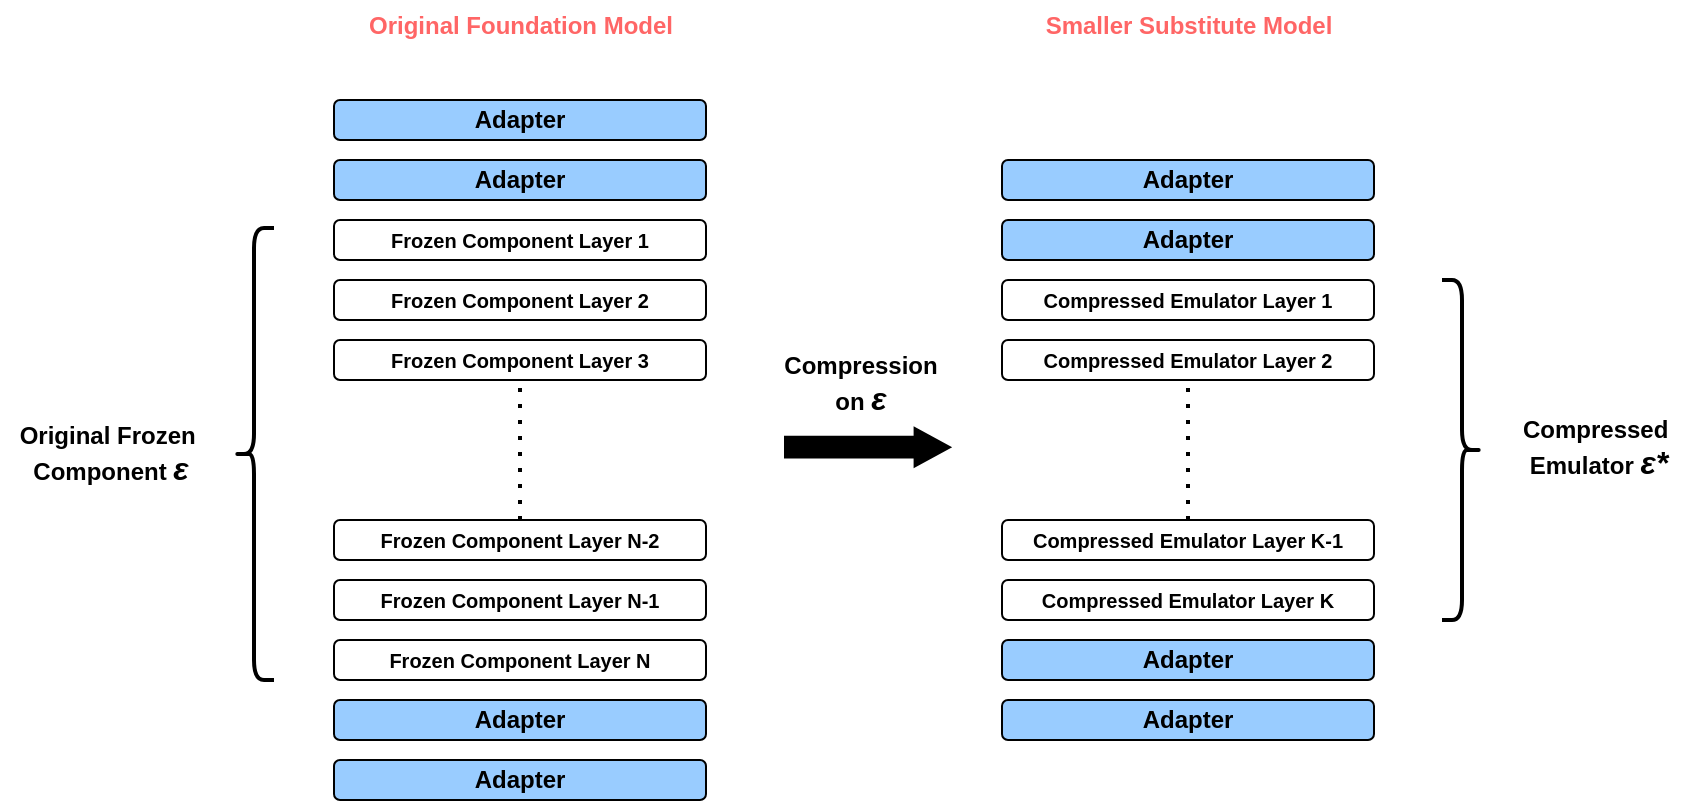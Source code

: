 <mxfile version="24.0.8" type="github" pages="3">
  <diagram name="Components of Offsite Tuning" id="aEdvCWHl5ve0eAZ5gzQz">
    <mxGraphModel dx="1766" dy="686" grid="0" gridSize="10" guides="1" tooltips="1" connect="1" arrows="1" fold="1" page="0" pageScale="1" pageWidth="827" pageHeight="1169" math="0" shadow="0">
      <root>
        <mxCell id="0" />
        <mxCell id="1" parent="0" />
        <mxCell id="g87Sq08Z5pFR0paeDaG6-1" value="&lt;b&gt;Adapter&lt;/b&gt;" style="rounded=1;whiteSpace=wrap;html=1;fillColor=#99CCFF;" vertex="1" parent="1">
          <mxGeometry x="90" y="158" width="186" height="20" as="geometry" />
        </mxCell>
        <mxCell id="g87Sq08Z5pFR0paeDaG6-9" value="&lt;b style=&quot;font-size: 10px;&quot;&gt;Frozen Component Layer 3&lt;/b&gt;" style="rounded=1;whiteSpace=wrap;html=1;" vertex="1" parent="1">
          <mxGeometry x="90" y="278" width="186" height="20" as="geometry" />
        </mxCell>
        <mxCell id="g87Sq08Z5pFR0paeDaG6-12" value="&lt;b&gt;&lt;font style=&quot;font-size: 10px;&quot;&gt;Compressed Emulator Layer K-1&lt;/font&gt;&lt;/b&gt;" style="rounded=1;whiteSpace=wrap;html=1;" vertex="1" parent="1">
          <mxGeometry x="424" y="368" width="186" height="20" as="geometry" />
        </mxCell>
        <mxCell id="g87Sq08Z5pFR0paeDaG6-13" value="&lt;b&gt;&lt;font style=&quot;font-size: 10px;&quot;&gt;Compressed Emulator Layer K&lt;/font&gt;&lt;/b&gt;" style="rounded=1;whiteSpace=wrap;html=1;" vertex="1" parent="1">
          <mxGeometry x="424" y="398" width="186" height="20" as="geometry" />
        </mxCell>
        <mxCell id="g87Sq08Z5pFR0paeDaG6-14" value="&lt;b&gt;Adapter&lt;/b&gt;" style="rounded=1;whiteSpace=wrap;html=1;fillColor=#99CCFF;" vertex="1" parent="1">
          <mxGeometry x="90" y="188" width="186" height="20" as="geometry" />
        </mxCell>
        <mxCell id="g87Sq08Z5pFR0paeDaG6-15" value="&lt;b&gt;Adapter&lt;/b&gt;" style="rounded=1;whiteSpace=wrap;html=1;fillColor=#99CCFF;" vertex="1" parent="1">
          <mxGeometry x="90" y="458" width="186" height="20" as="geometry" />
        </mxCell>
        <mxCell id="g87Sq08Z5pFR0paeDaG6-16" value="&lt;b&gt;Adapter&lt;/b&gt;" style="rounded=1;whiteSpace=wrap;html=1;fillColor=#99CCFF;" vertex="1" parent="1">
          <mxGeometry x="90" y="488" width="186" height="20" as="geometry" />
        </mxCell>
        <mxCell id="g87Sq08Z5pFR0paeDaG6-17" value="" style="endArrow=none;dashed=1;html=1;dashPattern=1 3;strokeWidth=2;rounded=0;exitX=0.5;exitY=0;exitDx=0;exitDy=0;entryX=0.5;entryY=1;entryDx=0;entryDy=0;" edge="1" parent="1" source="g87Sq08Z5pFR0paeDaG6-31" target="g87Sq08Z5pFR0paeDaG6-9">
          <mxGeometry width="50" height="50" relative="1" as="geometry">
            <mxPoint x="159" y="368" as="sourcePoint" />
            <mxPoint x="179" y="308" as="targetPoint" />
          </mxGeometry>
        </mxCell>
        <mxCell id="g87Sq08Z5pFR0paeDaG6-22" value="" style="shape=curlyBracket;whiteSpace=wrap;html=1;rounded=1;labelPosition=left;verticalLabelPosition=middle;align=right;verticalAlign=middle;strokeWidth=2;" vertex="1" parent="1">
          <mxGeometry x="40" y="222" width="20" height="226" as="geometry" />
        </mxCell>
        <mxCell id="g87Sq08Z5pFR0paeDaG6-23" value="&lt;b&gt;Original Frozen&amp;nbsp;&lt;/b&gt;&lt;div&gt;&lt;b&gt;Component&amp;nbsp;&lt;/b&gt;&lt;b style=&quot;font-size: medium; text-align: start; text-wrap: wrap;&quot;&gt;&lt;i&gt;&lt;span style=&quot;font-size: 12pt; font-family: Arial, sans-serif;&quot; lang=&quot;EN-US&quot;&gt;ε&lt;/span&gt;&lt;/i&gt;&lt;/b&gt;&lt;span style=&quot;font-size: medium; text-align: start; text-wrap: wrap;&quot;&gt;&lt;/span&gt;&lt;/div&gt;" style="text;html=1;align=center;verticalAlign=middle;resizable=0;points=[];autosize=1;strokeColor=none;fillColor=none;" vertex="1" parent="1">
          <mxGeometry x="-77" y="311.5" width="109" height="47" as="geometry" />
        </mxCell>
        <mxCell id="g87Sq08Z5pFR0paeDaG6-29" value="" style="shape=singleArrow;whiteSpace=wrap;html=1;strokeWidth=2;arrowWidth=0.527;arrowSize=0.2;fillColor=#000000;" vertex="1" parent="1">
          <mxGeometry x="316" y="322.75" width="81" height="17.63" as="geometry" />
        </mxCell>
        <mxCell id="g87Sq08Z5pFR0paeDaG6-30" value="&lt;b&gt;Compression&lt;/b&gt;&lt;div&gt;&lt;b&gt;on&amp;nbsp;&lt;/b&gt;&lt;b style=&quot;text-wrap: wrap; font-size: medium; text-align: start;&quot;&gt;&lt;i&gt;&lt;span style=&quot;font-size: 12pt; font-family: Arial, sans-serif;&quot; lang=&quot;EN-US&quot;&gt;ε&lt;/span&gt;&lt;/i&gt;&lt;/b&gt;&lt;/div&gt;" style="text;html=1;align=center;verticalAlign=middle;resizable=0;points=[];autosize=1;strokeColor=none;fillColor=none;" vertex="1" parent="1">
          <mxGeometry x="305" y="276.75" width="95" height="46" as="geometry" />
        </mxCell>
        <mxCell id="g87Sq08Z5pFR0paeDaG6-31" value="&lt;b style=&quot;font-size: 10px;&quot;&gt;Frozen Component Layer N-2&lt;/b&gt;" style="rounded=1;whiteSpace=wrap;html=1;" vertex="1" parent="1">
          <mxGeometry x="90" y="368" width="186" height="20" as="geometry" />
        </mxCell>
        <mxCell id="g87Sq08Z5pFR0paeDaG6-32" value="&lt;b style=&quot;font-size: 10px;&quot;&gt;Frozen Component Layer N-1&lt;/b&gt;" style="rounded=1;whiteSpace=wrap;html=1;" vertex="1" parent="1">
          <mxGeometry x="90" y="398" width="186" height="20" as="geometry" />
        </mxCell>
        <mxCell id="g87Sq08Z5pFR0paeDaG6-33" value="&lt;b&gt;&lt;font style=&quot;font-size: 10px;&quot;&gt;Compressed Emulator Layer 1&lt;/font&gt;&lt;/b&gt;" style="rounded=1;whiteSpace=wrap;html=1;" vertex="1" parent="1">
          <mxGeometry x="424" y="248" width="186" height="20" as="geometry" />
        </mxCell>
        <mxCell id="g87Sq08Z5pFR0paeDaG6-34" value="&lt;b&gt;&lt;font style=&quot;font-size: 10px;&quot;&gt;Compressed Emulator Layer 2&lt;/font&gt;&lt;/b&gt;" style="rounded=1;whiteSpace=wrap;html=1;" vertex="1" parent="1">
          <mxGeometry x="424" y="278" width="186" height="20" as="geometry" />
        </mxCell>
        <mxCell id="g87Sq08Z5pFR0paeDaG6-36" value="&lt;b&gt;Adapter&lt;/b&gt;" style="rounded=1;whiteSpace=wrap;html=1;fillColor=#99CCFF;" vertex="1" parent="1">
          <mxGeometry x="424" y="188" width="186" height="20" as="geometry" />
        </mxCell>
        <mxCell id="g87Sq08Z5pFR0paeDaG6-37" value="&lt;b&gt;Adapter&lt;/b&gt;" style="rounded=1;whiteSpace=wrap;html=1;fillColor=#99CCFF;" vertex="1" parent="1">
          <mxGeometry x="424" y="218" width="186" height="20" as="geometry" />
        </mxCell>
        <mxCell id="g87Sq08Z5pFR0paeDaG6-38" value="&lt;b&gt;Adapter&lt;/b&gt;" style="rounded=1;whiteSpace=wrap;html=1;fillColor=#99CCFF;" vertex="1" parent="1">
          <mxGeometry x="424" y="428" width="186" height="20" as="geometry" />
        </mxCell>
        <mxCell id="g87Sq08Z5pFR0paeDaG6-39" value="&lt;b&gt;Adapter&lt;/b&gt;" style="rounded=1;whiteSpace=wrap;html=1;fillColor=#99CCFF;" vertex="1" parent="1">
          <mxGeometry x="424" y="458" width="186" height="20" as="geometry" />
        </mxCell>
        <mxCell id="g87Sq08Z5pFR0paeDaG6-40" value="&lt;b style=&quot;font-size: 10px;&quot;&gt;Frozen Component Layer 1&lt;/b&gt;" style="rounded=1;whiteSpace=wrap;html=1;" vertex="1" parent="1">
          <mxGeometry x="90" y="218" width="186" height="20" as="geometry" />
        </mxCell>
        <mxCell id="g87Sq08Z5pFR0paeDaG6-41" value="&lt;b style=&quot;font-size: 10px;&quot;&gt;Frozen Component Layer 2&lt;/b&gt;" style="rounded=1;whiteSpace=wrap;html=1;" vertex="1" parent="1">
          <mxGeometry x="90" y="248" width="186" height="20" as="geometry" />
        </mxCell>
        <mxCell id="g87Sq08Z5pFR0paeDaG6-43" value="&lt;b style=&quot;font-size: 10px;&quot;&gt;Frozen Component Layer N&lt;/b&gt;" style="rounded=1;whiteSpace=wrap;html=1;" vertex="1" parent="1">
          <mxGeometry x="90" y="428" width="186" height="20" as="geometry" />
        </mxCell>
        <mxCell id="g87Sq08Z5pFR0paeDaG6-44" value="" style="endArrow=none;dashed=1;html=1;dashPattern=1 3;strokeWidth=2;rounded=0;exitX=0.5;exitY=0;exitDx=0;exitDy=0;entryX=0.5;entryY=1;entryDx=0;entryDy=0;" edge="1" parent="1" source="g87Sq08Z5pFR0paeDaG6-12" target="g87Sq08Z5pFR0paeDaG6-34">
          <mxGeometry width="50" height="50" relative="1" as="geometry">
            <mxPoint x="524" y="368" as="sourcePoint" />
            <mxPoint x="524" y="298" as="targetPoint" />
          </mxGeometry>
        </mxCell>
        <mxCell id="g87Sq08Z5pFR0paeDaG6-46" value="" style="shape=curlyBracket;whiteSpace=wrap;html=1;rounded=1;flipH=1;labelPosition=right;verticalLabelPosition=middle;align=left;verticalAlign=middle;strokeWidth=2;" vertex="1" parent="1">
          <mxGeometry x="644" y="248" width="20" height="170" as="geometry" />
        </mxCell>
        <mxCell id="g87Sq08Z5pFR0paeDaG6-47" value="&lt;b&gt;Compressed&amp;nbsp;&lt;/b&gt;&lt;div&gt;&lt;b&gt;Emulator&amp;nbsp;&lt;/b&gt;&lt;b style=&quot;text-wrap: wrap; font-size: medium; text-align: start;&quot;&gt;&lt;i&gt;&lt;span style=&quot;font-size: 12pt; font-family: Arial, sans-serif;&quot; lang=&quot;EN-US&quot;&gt;ε*&lt;/span&gt;&lt;/i&gt;&lt;/b&gt;&lt;/div&gt;" style="text;html=1;align=center;verticalAlign=middle;resizable=0;points=[];autosize=1;strokeColor=none;fillColor=none;" vertex="1" parent="1">
          <mxGeometry x="675" y="308.07" width="94" height="47" as="geometry" />
        </mxCell>
        <mxCell id="g87Sq08Z5pFR0paeDaG6-48" value="&lt;b&gt;Original Foundation Model&lt;/b&gt;" style="text;html=1;align=center;verticalAlign=middle;resizable=0;points=[];autosize=1;fontColor=#FF6666;strokeColor=none;" vertex="1" parent="1">
          <mxGeometry x="98" y="108" width="170" height="26" as="geometry" />
        </mxCell>
        <mxCell id="g87Sq08Z5pFR0paeDaG6-49" value="&lt;b&gt;Smaller Substitute Model&lt;/b&gt;" style="text;html=1;align=center;verticalAlign=middle;resizable=0;points=[];autosize=1;labelBackgroundColor=none;fontColor=#FF6666;" vertex="1" parent="1">
          <mxGeometry x="436.5" y="108" width="161" height="26" as="geometry" />
        </mxCell>
      </root>
    </mxGraphModel>
  </diagram>
  <diagram id="hB2LunCypsGWomXt-wyE" name="Methodology for Experiment 1">
    <mxGraphModel dx="2234" dy="320" grid="0" gridSize="10" guides="1" tooltips="1" connect="1" arrows="1" fold="1" page="0" pageScale="1" pageWidth="827" pageHeight="1169" math="0" shadow="0">
      <root>
        <mxCell id="0" />
        <mxCell id="1" parent="0" />
        <mxCell id="aOosx10H6OlpPJV3kiYZ-1" value="" style="group" vertex="1" connectable="0" parent="1">
          <mxGeometry x="93" y="628" width="166" height="366" as="geometry" />
        </mxCell>
        <mxCell id="aOosx10H6OlpPJV3kiYZ-2" value="&lt;b&gt;Middle-Layer Dropping&lt;/b&gt;" style="text;html=1;align=center;verticalAlign=middle;resizable=0;points=[];autosize=1;fontColor=#FF6666;strokeColor=none;container=0;" vertex="1" parent="aOosx10H6OlpPJV3kiYZ-1">
          <mxGeometry x="8.005" width="150" height="30" as="geometry" />
        </mxCell>
        <mxCell id="aOosx10H6OlpPJV3kiYZ-3" value="&lt;b style=&quot;font-size: 10px;&quot;&gt;Adapter Layer&amp;nbsp;&lt;i&gt;A&lt;/i&gt;&lt;/b&gt;" style="rounded=1;whiteSpace=wrap;html=1;fillColor=#99CCFF;flipV=1;flipH=1;" vertex="1" parent="aOosx10H6OlpPJV3kiYZ-1">
          <mxGeometry y="40" width="166" height="20" as="geometry" />
        </mxCell>
        <mxCell id="aOosx10H6OlpPJV3kiYZ-4" value="&lt;b style=&quot;font-size: 10px;&quot;&gt;Frozen Component&amp;nbsp;&lt;/b&gt;&lt;b style=&quot;text-align: start;&quot;&gt;&lt;i&gt;&lt;span style=&quot;font-family: Arial, sans-serif;&quot; lang=&quot;EN-US&quot;&gt;&lt;font style=&quot;font-size: 14px;&quot;&gt;ε&lt;/font&gt;&lt;/span&gt;&lt;/i&gt;&lt;/b&gt;&lt;b style=&quot;font-size: 10px;&quot;&gt;&amp;nbsp;Layer&lt;/b&gt;" style="rounded=1;whiteSpace=wrap;html=1;flipV=1;flipH=1;textOpacity=30;opacity=30;" vertex="1" parent="aOosx10H6OlpPJV3kiYZ-1">
          <mxGeometry y="220" width="166" height="20" as="geometry" />
        </mxCell>
        <mxCell id="aOosx10H6OlpPJV3kiYZ-5" value="&lt;b style=&quot;font-size: 10px;&quot;&gt;Adapter Layer&amp;nbsp;&lt;i&gt;A&lt;/i&gt;&lt;/b&gt;" style="rounded=1;whiteSpace=wrap;html=1;fillColor=#99CCFF;flipV=1;flipH=1;" vertex="1" parent="aOosx10H6OlpPJV3kiYZ-1">
          <mxGeometry y="70" width="166" height="20" as="geometry" />
        </mxCell>
        <mxCell id="aOosx10H6OlpPJV3kiYZ-6" value="&lt;b style=&quot;font-size: 10px;&quot;&gt;Adapter Layer&amp;nbsp;&lt;i&gt;A&lt;/i&gt;&lt;/b&gt;" style="rounded=1;whiteSpace=wrap;html=1;fillColor=#99CCFF;flipV=1;flipH=1;" vertex="1" parent="aOosx10H6OlpPJV3kiYZ-1">
          <mxGeometry y="313" width="166" height="20" as="geometry" />
        </mxCell>
        <mxCell id="aOosx10H6OlpPJV3kiYZ-7" value="&lt;b style=&quot;font-size: 10px;&quot;&gt;Adapter Layer&amp;nbsp;&lt;i&gt;A&lt;/i&gt;&lt;/b&gt;" style="rounded=1;whiteSpace=wrap;html=1;fillColor=#99CCFF;flipV=1;flipH=1;" vertex="1" parent="aOosx10H6OlpPJV3kiYZ-1">
          <mxGeometry y="346" width="166" height="20" as="geometry" />
        </mxCell>
        <mxCell id="aOosx10H6OlpPJV3kiYZ-8" value="&lt;b style=&quot;font-size: 10px;&quot;&gt;Compressed Emulator&amp;nbsp;&lt;/b&gt;&lt;b style=&quot;text-align: start;&quot;&gt;&lt;i&gt;&lt;span style=&quot;font-family: Arial, sans-serif;&quot; lang=&quot;EN-US&quot;&gt;&lt;font style=&quot;font-size: 14px;&quot;&gt;ε*&amp;nbsp;&lt;/font&gt;&lt;/span&gt;&lt;/i&gt;&lt;/b&gt;&lt;b style=&quot;font-size: 10px;&quot;&gt;Layer&lt;/b&gt;" style="rounded=1;whiteSpace=wrap;html=1;flipV=1;flipH=1;" vertex="1" parent="aOosx10H6OlpPJV3kiYZ-1">
          <mxGeometry y="130" width="166" height="20" as="geometry" />
        </mxCell>
        <mxCell id="aOosx10H6OlpPJV3kiYZ-9" value="&lt;b&gt;Compressed Emulator&amp;nbsp;&lt;/b&gt;&lt;b style=&quot;font-size: 12px; text-align: start;&quot;&gt;&lt;i&gt;&lt;span style=&quot;font-family: Arial, sans-serif;&quot; lang=&quot;EN-US&quot;&gt;&lt;font style=&quot;font-size: 14px;&quot;&gt;ε*&amp;nbsp;&lt;/font&gt;&lt;/span&gt;&lt;/i&gt;&lt;/b&gt;&lt;b&gt;Layer&lt;/b&gt;" style="rounded=1;whiteSpace=wrap;html=1;fontSize=10;flipV=1;flipH=1;" vertex="1" parent="aOosx10H6OlpPJV3kiYZ-1">
          <mxGeometry y="252" width="166" height="20" as="geometry" />
        </mxCell>
        <mxCell id="aOosx10H6OlpPJV3kiYZ-10" value="&lt;b style=&quot;font-size: 10px;&quot;&gt;Compressed Emulator&amp;nbsp;&lt;/b&gt;&lt;b style=&quot;text-align: start;&quot;&gt;&lt;i&gt;&lt;span style=&quot;font-family: Arial, sans-serif;&quot; lang=&quot;EN-US&quot;&gt;&lt;font style=&quot;font-size: 14px;&quot;&gt;ε*&amp;nbsp;&lt;/font&gt;&lt;/span&gt;&lt;/i&gt;&lt;/b&gt;&lt;b style=&quot;font-size: 10px;&quot;&gt;Layer&lt;/b&gt;" style="rounded=1;whiteSpace=wrap;html=1;strokeColor=default;flipV=1;flipH=1;" vertex="1" parent="aOosx10H6OlpPJV3kiYZ-1">
          <mxGeometry y="100" width="166" height="20" as="geometry" />
        </mxCell>
        <mxCell id="aOosx10H6OlpPJV3kiYZ-11" value="&lt;b style=&quot;font-size: 10px;&quot;&gt;Frozen Component&amp;nbsp;&lt;/b&gt;&lt;b style=&quot;text-align: start;&quot;&gt;&lt;i&gt;&lt;span style=&quot;font-family: Arial, sans-serif;&quot; lang=&quot;EN-US&quot;&gt;&lt;font style=&quot;font-size: 14px;&quot;&gt;ε&lt;/font&gt;&lt;/span&gt;&lt;/i&gt;&lt;/b&gt;&lt;b style=&quot;font-size: 10px;&quot;&gt;&amp;nbsp;Layer&lt;/b&gt;" style="rounded=1;whiteSpace=wrap;html=1;flipV=1;flipH=1;opacity=30;textOpacity=30;" vertex="1" parent="aOosx10H6OlpPJV3kiYZ-1">
          <mxGeometry y="190" width="166" height="20" as="geometry" />
        </mxCell>
        <mxCell id="aOosx10H6OlpPJV3kiYZ-12" value="&lt;b style=&quot;font-size: 10px;&quot;&gt;Frozen Component&amp;nbsp;&lt;/b&gt;&lt;b style=&quot;text-align: start;&quot;&gt;&lt;i&gt;&lt;span style=&quot;font-family: Arial, sans-serif;&quot; lang=&quot;EN-US&quot;&gt;&lt;font style=&quot;font-size: 14px;&quot;&gt;ε&lt;/font&gt;&lt;/span&gt;&lt;/i&gt;&lt;/b&gt;&lt;b style=&quot;font-size: 10px;&quot;&gt;&amp;nbsp;Layer&lt;/b&gt;" style="rounded=1;whiteSpace=wrap;html=1;textOpacity=30;opacity=30;flipV=1;flipH=1;" vertex="1" parent="aOosx10H6OlpPJV3kiYZ-1">
          <mxGeometry y="160" width="166" height="20" as="geometry" />
        </mxCell>
        <mxCell id="aOosx10H6OlpPJV3kiYZ-13" value="&lt;b style=&quot;font-size: 10px;&quot;&gt;Compressed Emulator&amp;nbsp;&lt;/b&gt;&lt;b style=&quot;text-align: start;&quot;&gt;&lt;i&gt;&lt;span style=&quot;font-family: Arial, sans-serif;&quot; lang=&quot;EN-US&quot;&gt;&lt;font style=&quot;font-size: 14px;&quot;&gt;ε*&amp;nbsp;&lt;/font&gt;&lt;/span&gt;&lt;/i&gt;&lt;/b&gt;&lt;b style=&quot;font-size: 10px;&quot;&gt;Layer&lt;/b&gt;" style="rounded=1;whiteSpace=wrap;html=1;flipV=1;" vertex="1" parent="aOosx10H6OlpPJV3kiYZ-1">
          <mxGeometry y="283" width="166" height="20" as="geometry" />
        </mxCell>
        <mxCell id="aOosx10H6OlpPJV3kiYZ-14" value="" style="group" vertex="1" connectable="0" parent="1">
          <mxGeometry x="-106" y="627" width="166" height="366" as="geometry" />
        </mxCell>
        <mxCell id="aOosx10H6OlpPJV3kiYZ-15" value="&lt;b&gt;Top Layer Dropping&lt;/b&gt;" style="text;html=1;align=center;verticalAlign=middle;resizable=0;points=[];autosize=1;fontColor=#FF6666;strokeColor=none;" vertex="1" parent="aOosx10H6OlpPJV3kiYZ-14">
          <mxGeometry x="12.997" width="140" height="30" as="geometry" />
        </mxCell>
        <mxCell id="aOosx10H6OlpPJV3kiYZ-16" value="&lt;b style=&quot;font-size: 10px;&quot;&gt;Adapter Layer&amp;nbsp;&lt;i&gt;A&lt;/i&gt;&lt;/b&gt;" style="rounded=1;whiteSpace=wrap;html=1;fillColor=#99CCFF;flipV=1;flipH=1;" vertex="1" parent="aOosx10H6OlpPJV3kiYZ-14">
          <mxGeometry y="40" width="166" height="20" as="geometry" />
        </mxCell>
        <mxCell id="aOosx10H6OlpPJV3kiYZ-17" value="&lt;b style=&quot;font-size: 10px;&quot;&gt;Compressed Emulator&amp;nbsp;&lt;/b&gt;&lt;b style=&quot;text-align: start;&quot;&gt;&lt;i&gt;&lt;span style=&quot;font-family: Arial, sans-serif;&quot; lang=&quot;EN-US&quot;&gt;&lt;font style=&quot;font-size: 14px;&quot;&gt;ε*&amp;nbsp;&lt;/font&gt;&lt;/span&gt;&lt;/i&gt;&lt;/b&gt;&lt;b style=&quot;font-size: 10px;&quot;&gt;Layer&lt;/b&gt;" style="rounded=1;whiteSpace=wrap;html=1;flipV=1;flipH=1;" vertex="1" parent="aOosx10H6OlpPJV3kiYZ-14">
          <mxGeometry y="220" width="166" height="20" as="geometry" />
        </mxCell>
        <mxCell id="aOosx10H6OlpPJV3kiYZ-18" value="&lt;b style=&quot;font-size: 10px;&quot;&gt;Adapter Layer&amp;nbsp;&lt;i&gt;A&lt;/i&gt;&lt;/b&gt;" style="rounded=1;whiteSpace=wrap;html=1;fillColor=#99CCFF;flipV=1;flipH=1;" vertex="1" parent="aOosx10H6OlpPJV3kiYZ-14">
          <mxGeometry y="70" width="166" height="20" as="geometry" />
        </mxCell>
        <mxCell id="aOosx10H6OlpPJV3kiYZ-19" value="&lt;b style=&quot;font-size: 10px;&quot;&gt;Adapter Layer&amp;nbsp;&lt;i&gt;A&lt;/i&gt;&lt;/b&gt;" style="rounded=1;whiteSpace=wrap;html=1;fillColor=#99CCFF;flipV=1;flipH=1;" vertex="1" parent="aOosx10H6OlpPJV3kiYZ-14">
          <mxGeometry y="313" width="166" height="20" as="geometry" />
        </mxCell>
        <mxCell id="aOosx10H6OlpPJV3kiYZ-20" value="&lt;b style=&quot;font-size: 10px;&quot;&gt;Adapter Layer&amp;nbsp;&lt;i&gt;A&lt;/i&gt;&lt;/b&gt;" style="rounded=1;whiteSpace=wrap;html=1;fillColor=#99CCFF;flipV=1;flipH=1;" vertex="1" parent="aOosx10H6OlpPJV3kiYZ-14">
          <mxGeometry y="346" width="166" height="20" as="geometry" />
        </mxCell>
        <mxCell id="aOosx10H6OlpPJV3kiYZ-21" value="&lt;b style=&quot;font-size: 10px;&quot;&gt;Frozen Component&amp;nbsp;&lt;/b&gt;&lt;b style=&quot;text-align: start;&quot;&gt;&lt;i&gt;&lt;span style=&quot;font-family: Arial, sans-serif;&quot; lang=&quot;EN-US&quot;&gt;&lt;font style=&quot;font-size: 14px;&quot;&gt;ε&lt;/font&gt;&lt;/span&gt;&lt;/i&gt;&lt;/b&gt;&lt;b style=&quot;font-size: 10px;&quot;&gt;&amp;nbsp;Layer&lt;/b&gt;" style="rounded=1;whiteSpace=wrap;html=1;textOpacity=30;opacity=30;flipV=1;flipH=1;" vertex="1" parent="aOosx10H6OlpPJV3kiYZ-14">
          <mxGeometry y="130" width="166" height="20" as="geometry" />
        </mxCell>
        <mxCell id="aOosx10H6OlpPJV3kiYZ-22" value="&lt;b&gt;Compressed Emulator&amp;nbsp;&lt;/b&gt;&lt;b style=&quot;font-size: 12px; text-align: start;&quot;&gt;&lt;i&gt;&lt;span style=&quot;font-family: Arial, sans-serif;&quot; lang=&quot;EN-US&quot;&gt;&lt;font style=&quot;font-size: 14px;&quot;&gt;ε*&amp;nbsp;&lt;/font&gt;&lt;/span&gt;&lt;/i&gt;&lt;/b&gt;&lt;b&gt;Layer&lt;/b&gt;" style="rounded=1;whiteSpace=wrap;html=1;fontSize=10;flipV=1;flipH=1;" vertex="1" parent="aOosx10H6OlpPJV3kiYZ-14">
          <mxGeometry y="252" width="166" height="20" as="geometry" />
        </mxCell>
        <mxCell id="aOosx10H6OlpPJV3kiYZ-23" value="&lt;b style=&quot;font-size: 10px;&quot;&gt;Frozen Component&amp;nbsp;&lt;/b&gt;&lt;b style=&quot;text-align: start;&quot;&gt;&lt;i&gt;&lt;span style=&quot;font-family: Arial, sans-serif;&quot; lang=&quot;EN-US&quot;&gt;&lt;font style=&quot;font-size: 14px;&quot;&gt;ε&lt;/font&gt;&lt;/span&gt;&lt;/i&gt;&lt;/b&gt;&lt;b style=&quot;font-size: 10px;&quot;&gt;&amp;nbsp;Layer&lt;/b&gt;" style="rounded=1;whiteSpace=wrap;html=1;textOpacity=30;strokeColor=default;opacity=30;flipV=1;flipH=1;" vertex="1" parent="aOosx10H6OlpPJV3kiYZ-14">
          <mxGeometry y="100" width="166" height="20" as="geometry" />
        </mxCell>
        <mxCell id="aOosx10H6OlpPJV3kiYZ-24" value="&lt;b style=&quot;font-size: 10px;&quot;&gt;Compressed Emulator&amp;nbsp;&lt;/b&gt;&lt;b style=&quot;text-align: start;&quot;&gt;&lt;i&gt;&lt;span style=&quot;font-family: Arial, sans-serif;&quot; lang=&quot;EN-US&quot;&gt;&lt;font style=&quot;font-size: 14px;&quot;&gt;ε*&amp;nbsp;&lt;/font&gt;&lt;/span&gt;&lt;/i&gt;&lt;/b&gt;&lt;b style=&quot;font-size: 10px;&quot;&gt;Layer&lt;/b&gt;" style="rounded=1;whiteSpace=wrap;html=1;flipV=1;flipH=1;" vertex="1" parent="aOosx10H6OlpPJV3kiYZ-14">
          <mxGeometry y="190" width="166" height="20" as="geometry" />
        </mxCell>
        <mxCell id="aOosx10H6OlpPJV3kiYZ-25" value="&lt;b style=&quot;font-size: 10px;&quot;&gt;Frozen Component&amp;nbsp;&lt;/b&gt;&lt;b style=&quot;text-align: start;&quot;&gt;&lt;i&gt;&lt;span style=&quot;font-family: Arial, sans-serif;&quot; lang=&quot;EN-US&quot;&gt;&lt;font style=&quot;font-size: 14px;&quot;&gt;ε&lt;/font&gt;&lt;/span&gt;&lt;/i&gt;&lt;/b&gt;&lt;b style=&quot;font-size: 10px;&quot;&gt;&amp;nbsp;Layer&lt;/b&gt;" style="rounded=1;whiteSpace=wrap;html=1;textOpacity=30;opacity=30;flipV=1;flipH=1;" vertex="1" parent="aOosx10H6OlpPJV3kiYZ-14">
          <mxGeometry y="160" width="166" height="20" as="geometry" />
        </mxCell>
        <mxCell id="aOosx10H6OlpPJV3kiYZ-26" value="&lt;b style=&quot;font-size: 10px;&quot;&gt;Compressed Emulator&amp;nbsp;&lt;/b&gt;&lt;b style=&quot;text-align: start;&quot;&gt;&lt;i&gt;&lt;span style=&quot;font-family: Arial, sans-serif;&quot; lang=&quot;EN-US&quot;&gt;&lt;font style=&quot;font-size: 14px;&quot;&gt;ε*&amp;nbsp;&lt;/font&gt;&lt;/span&gt;&lt;/i&gt;&lt;/b&gt;&lt;b style=&quot;font-size: 10px;&quot;&gt;Layer&lt;/b&gt;" style="rounded=1;whiteSpace=wrap;html=1;flipV=1;" vertex="1" parent="aOosx10H6OlpPJV3kiYZ-14">
          <mxGeometry y="283" width="166" height="20" as="geometry" />
        </mxCell>
        <mxCell id="aOosx10H6OlpPJV3kiYZ-27" value="" style="group" vertex="1" connectable="0" parent="1">
          <mxGeometry x="-305" y="627" width="166" height="366" as="geometry" />
        </mxCell>
        <mxCell id="aOosx10H6OlpPJV3kiYZ-28" value="&lt;b&gt;Uniform Layer Dropping&lt;/b&gt;&lt;div style=&quot;line-height: 180%;&quot;&gt;&lt;b&gt;(Base Configuration)&lt;/b&gt;&lt;/div&gt;" style="text;html=1;align=center;verticalAlign=middle;resizable=0;points=[];autosize=1;fontColor=#FF6666;strokeColor=none;" vertex="1" parent="aOosx10H6OlpPJV3kiYZ-27">
          <mxGeometry x="3.002" y="-12" width="160" height="50" as="geometry" />
        </mxCell>
        <mxCell id="aOosx10H6OlpPJV3kiYZ-29" value="&lt;b style=&quot;font-size: 10px;&quot;&gt;Adapter Layer&amp;nbsp;&lt;i&gt;A&lt;/i&gt;&lt;/b&gt;" style="rounded=1;whiteSpace=wrap;html=1;fillColor=#99CCFF;flipV=1;" vertex="1" parent="aOosx10H6OlpPJV3kiYZ-27">
          <mxGeometry y="40" width="166" height="20" as="geometry" />
        </mxCell>
        <mxCell id="aOosx10H6OlpPJV3kiYZ-30" value="&lt;b style=&quot;font-size: 10px;&quot;&gt;Compressed Emulator&amp;nbsp;&lt;/b&gt;&lt;b style=&quot;text-align: start;&quot;&gt;&lt;i&gt;&lt;span style=&quot;font-family: Arial, sans-serif;&quot; lang=&quot;EN-US&quot;&gt;&lt;font style=&quot;font-size: 14px;&quot;&gt;ε*&amp;nbsp;&lt;/font&gt;&lt;/span&gt;&lt;/i&gt;&lt;/b&gt;&lt;b style=&quot;font-size: 10px;&quot;&gt;Layer&lt;/b&gt;" style="rounded=1;whiteSpace=wrap;html=1;flipV=1;" vertex="1" parent="aOosx10H6OlpPJV3kiYZ-27">
          <mxGeometry y="160" width="166" height="20" as="geometry" />
        </mxCell>
        <mxCell id="aOosx10H6OlpPJV3kiYZ-31" value="&lt;b style=&quot;font-size: 10px;&quot;&gt;Adapter Layer&amp;nbsp;&lt;i&gt;A&lt;/i&gt;&lt;/b&gt;" style="rounded=1;whiteSpace=wrap;html=1;fillColor=#99CCFF;flipV=1;" vertex="1" parent="aOosx10H6OlpPJV3kiYZ-27">
          <mxGeometry y="70" width="166" height="20" as="geometry" />
        </mxCell>
        <mxCell id="aOosx10H6OlpPJV3kiYZ-32" value="&lt;b style=&quot;font-size: 10px;&quot;&gt;Adapter Layer&amp;nbsp;&lt;i&gt;A&lt;/i&gt;&lt;/b&gt;" style="rounded=1;whiteSpace=wrap;html=1;fillColor=#99CCFF;flipV=1;" vertex="1" parent="aOosx10H6OlpPJV3kiYZ-27">
          <mxGeometry y="313" width="166" height="20" as="geometry" />
        </mxCell>
        <mxCell id="aOosx10H6OlpPJV3kiYZ-33" value="&lt;b style=&quot;font-size: 10px;&quot;&gt;Adapter Layer&amp;nbsp;&lt;i&gt;A&lt;/i&gt;&lt;/b&gt;" style="rounded=1;whiteSpace=wrap;html=1;fillColor=#99CCFF;flipV=1;" vertex="1" parent="aOosx10H6OlpPJV3kiYZ-27">
          <mxGeometry y="346" width="166" height="20" as="geometry" />
        </mxCell>
        <mxCell id="aOosx10H6OlpPJV3kiYZ-34" value="&lt;b style=&quot;font-size: 10px;&quot;&gt;Frozen Component&amp;nbsp;&lt;/b&gt;&lt;b style=&quot;text-align: start;&quot;&gt;&lt;i&gt;&lt;span style=&quot;font-family: Arial, sans-serif;&quot; lang=&quot;EN-US&quot;&gt;&lt;font style=&quot;font-size: 14px;&quot;&gt;ε&lt;/font&gt;&lt;/span&gt;&lt;/i&gt;&lt;/b&gt;&lt;b style=&quot;font-size: 10px;&quot;&gt;&amp;nbsp;Layer&lt;/b&gt;" style="rounded=1;whiteSpace=wrap;html=1;textOpacity=30;opacity=30;flipV=1;" vertex="1" parent="aOosx10H6OlpPJV3kiYZ-27">
          <mxGeometry y="190" width="166" height="20" as="geometry" />
        </mxCell>
        <mxCell id="aOosx10H6OlpPJV3kiYZ-35" value="&lt;b style=&quot;font-size: 10px;&quot;&gt;Compressed Emulator&amp;nbsp;&lt;/b&gt;&lt;b style=&quot;text-align: start;&quot;&gt;&lt;i&gt;&lt;span style=&quot;font-family: Arial, sans-serif;&quot; lang=&quot;EN-US&quot;&gt;&lt;font style=&quot;font-size: 14px;&quot;&gt;ε*&amp;nbsp;&lt;/font&gt;&lt;/span&gt;&lt;/i&gt;&lt;/b&gt;&lt;b style=&quot;font-size: 10px;&quot;&gt;Layer&lt;/b&gt;" style="rounded=1;whiteSpace=wrap;html=1;flipV=1;" vertex="1" parent="aOosx10H6OlpPJV3kiYZ-27">
          <mxGeometry y="220" width="166" height="20" as="geometry" />
        </mxCell>
        <mxCell id="aOosx10H6OlpPJV3kiYZ-36" value="&lt;b&gt;Compressed Emulator&amp;nbsp;&lt;/b&gt;&lt;b style=&quot;font-size: 12px; text-align: start;&quot;&gt;&lt;i&gt;&lt;span style=&quot;font-family: Arial, sans-serif;&quot; lang=&quot;EN-US&quot;&gt;&lt;font style=&quot;font-size: 14px;&quot;&gt;ε*&amp;nbsp;&lt;/font&gt;&lt;/span&gt;&lt;/i&gt;&lt;/b&gt;&lt;b&gt;Layer&lt;/b&gt;" style="rounded=1;whiteSpace=wrap;html=1;fontSize=10;flipV=1;" vertex="1" parent="aOosx10H6OlpPJV3kiYZ-27">
          <mxGeometry y="100" width="166" height="20" as="geometry" />
        </mxCell>
        <mxCell id="aOosx10H6OlpPJV3kiYZ-37" value="&lt;b style=&quot;font-size: 10px;&quot;&gt;Frozen Component&amp;nbsp;&lt;/b&gt;&lt;b style=&quot;text-align: start;&quot;&gt;&lt;i&gt;&lt;span style=&quot;font-family: Arial, sans-serif;&quot; lang=&quot;EN-US&quot;&gt;&lt;font style=&quot;font-size: 14px;&quot;&gt;ε&lt;/font&gt;&lt;/span&gt;&lt;/i&gt;&lt;/b&gt;&lt;b style=&quot;font-size: 10px;&quot;&gt;&amp;nbsp;Layer&lt;/b&gt;" style="rounded=1;whiteSpace=wrap;html=1;textOpacity=30;strokeColor=default;opacity=30;flipV=1;" vertex="1" parent="aOosx10H6OlpPJV3kiYZ-27">
          <mxGeometry y="130" width="166" height="20" as="geometry" />
        </mxCell>
        <mxCell id="aOosx10H6OlpPJV3kiYZ-38" value="&lt;b style=&quot;font-size: 10px;&quot;&gt;Frozen Component&amp;nbsp;&lt;/b&gt;&lt;b style=&quot;text-align: start;&quot;&gt;&lt;i&gt;&lt;span style=&quot;font-family: Arial, sans-serif;&quot; lang=&quot;EN-US&quot;&gt;&lt;font style=&quot;font-size: 14px;&quot;&gt;ε&lt;/font&gt;&lt;/span&gt;&lt;/i&gt;&lt;/b&gt;&lt;b style=&quot;font-size: 10px;&quot;&gt;&amp;nbsp;Layer&lt;/b&gt;" style="rounded=1;whiteSpace=wrap;html=1;textOpacity=30;opacity=30;flipV=1;" vertex="1" parent="aOosx10H6OlpPJV3kiYZ-27">
          <mxGeometry y="253" width="166" height="20" as="geometry" />
        </mxCell>
        <mxCell id="aOosx10H6OlpPJV3kiYZ-39" value="&lt;b style=&quot;font-size: 10px;&quot;&gt;Compressed Emulator&amp;nbsp;&lt;/b&gt;&lt;b style=&quot;text-align: start;&quot;&gt;&lt;i&gt;&lt;span style=&quot;font-family: Arial, sans-serif;&quot; lang=&quot;EN-US&quot;&gt;&lt;font style=&quot;font-size: 14px;&quot;&gt;ε*&amp;nbsp;&lt;/font&gt;&lt;/span&gt;&lt;/i&gt;&lt;/b&gt;&lt;b style=&quot;font-size: 10px;&quot;&gt;Layer&lt;/b&gt;" style="rounded=1;whiteSpace=wrap;html=1;flipV=1;" vertex="1" parent="aOosx10H6OlpPJV3kiYZ-27">
          <mxGeometry y="283" width="166" height="20" as="geometry" />
        </mxCell>
        <mxCell id="aOosx10H6OlpPJV3kiYZ-40" value="" style="group" vertex="1" connectable="0" parent="1">
          <mxGeometry x="-504" y="629" width="166" height="364" as="geometry" />
        </mxCell>
        <mxCell id="aOosx10H6OlpPJV3kiYZ-41" value="&lt;b&gt;Full Foundation Model&lt;/b&gt;" style="text;html=1;align=center;verticalAlign=middle;resizable=0;points=[];autosize=1;fontColor=#FF6666;strokeColor=none;" vertex="1" parent="aOosx10H6OlpPJV3kiYZ-40">
          <mxGeometry x="9.999" width="146" height="26" as="geometry" />
        </mxCell>
        <mxCell id="aOosx10H6OlpPJV3kiYZ-42" value="&lt;b style=&quot;font-size: 10px;&quot;&gt;Adapter Layer&amp;nbsp;&lt;i&gt;A&lt;/i&gt;&lt;/b&gt;" style="rounded=1;whiteSpace=wrap;html=1;fillColor=#99CCFF;flipV=1;" vertex="1" parent="aOosx10H6OlpPJV3kiYZ-40">
          <mxGeometry y="38" width="166" height="20" as="geometry" />
        </mxCell>
        <mxCell id="aOosx10H6OlpPJV3kiYZ-43" value="&lt;b style=&quot;font-size: 10px;&quot;&gt;Frozen Component&amp;nbsp;&lt;/b&gt;&lt;b style=&quot;text-align: start;&quot;&gt;&lt;i&gt;&lt;span style=&quot;font-family: Arial, sans-serif;&quot; lang=&quot;EN-US&quot;&gt;&lt;font style=&quot;font-size: 14px;&quot;&gt;ε&lt;/font&gt;&lt;/span&gt;&lt;/i&gt;&lt;/b&gt;&lt;b style=&quot;font-size: 10px;&quot;&gt;&amp;nbsp;Layer&lt;/b&gt;" style="rounded=1;whiteSpace=wrap;html=1;flipV=1;" vertex="1" parent="aOosx10H6OlpPJV3kiYZ-40">
          <mxGeometry y="159" width="166" height="20" as="geometry" />
        </mxCell>
        <mxCell id="aOosx10H6OlpPJV3kiYZ-44" value="&lt;b style=&quot;font-size: 10px;&quot;&gt;Adapter Layer&amp;nbsp;&lt;i&gt;A&lt;/i&gt;&lt;/b&gt;" style="rounded=1;whiteSpace=wrap;html=1;fillColor=#99CCFF;flipV=1;" vertex="1" parent="aOosx10H6OlpPJV3kiYZ-40">
          <mxGeometry y="68" width="166" height="20" as="geometry" />
        </mxCell>
        <mxCell id="aOosx10H6OlpPJV3kiYZ-45" value="&lt;b style=&quot;font-size: 10px;&quot;&gt;Adapter Layer&amp;nbsp;&lt;i&gt;A&lt;/i&gt;&lt;/b&gt;" style="rounded=1;whiteSpace=wrap;html=1;fillColor=#99CCFF;flipV=1;" vertex="1" parent="aOosx10H6OlpPJV3kiYZ-40">
          <mxGeometry y="311" width="166" height="20" as="geometry" />
        </mxCell>
        <mxCell id="aOosx10H6OlpPJV3kiYZ-46" value="&lt;b style=&quot;font-size: 10px;&quot;&gt;Adapter Layer&amp;nbsp;&lt;i&gt;A&lt;/i&gt;&lt;/b&gt;" style="rounded=1;whiteSpace=wrap;html=1;fillColor=#99CCFF;flipV=1;" vertex="1" parent="aOosx10H6OlpPJV3kiYZ-40">
          <mxGeometry y="344" width="166" height="20" as="geometry" />
        </mxCell>
        <mxCell id="aOosx10H6OlpPJV3kiYZ-47" value="&lt;b style=&quot;font-size: 10px;&quot;&gt;Frozen Component&amp;nbsp;&lt;/b&gt;&lt;b style=&quot;text-align: start;&quot;&gt;&lt;i&gt;&lt;span style=&quot;font-family: Arial, sans-serif;&quot; lang=&quot;EN-US&quot;&gt;&lt;font style=&quot;font-size: 14px;&quot;&gt;ε&lt;/font&gt;&lt;/span&gt;&lt;/i&gt;&lt;/b&gt;&lt;b style=&quot;font-size: 10px;&quot;&gt;&amp;nbsp;Layer&lt;/b&gt;" style="rounded=1;whiteSpace=wrap;html=1;flipV=1;" vertex="1" parent="aOosx10H6OlpPJV3kiYZ-40">
          <mxGeometry y="190" width="166" height="20" as="geometry" />
        </mxCell>
        <mxCell id="aOosx10H6OlpPJV3kiYZ-48" value="&lt;b style=&quot;font-size: 10px;&quot;&gt;Frozen Component&amp;nbsp;&lt;/b&gt;&lt;b style=&quot;text-align: start;&quot;&gt;&lt;i&gt;&lt;span style=&quot;font-family: Arial, sans-serif;&quot; lang=&quot;EN-US&quot;&gt;&lt;font style=&quot;font-size: 14px;&quot;&gt;ε&lt;/font&gt;&lt;/span&gt;&lt;/i&gt;&lt;/b&gt;&lt;b style=&quot;font-size: 10px;&quot;&gt;&amp;nbsp;Layer&lt;/b&gt;" style="rounded=1;whiteSpace=wrap;html=1;flipV=1;" vertex="1" parent="aOosx10H6OlpPJV3kiYZ-40">
          <mxGeometry y="220" width="166" height="20" as="geometry" />
        </mxCell>
        <mxCell id="aOosx10H6OlpPJV3kiYZ-49" value="&lt;b style=&quot;font-size: 10px;&quot;&gt;Frozen Component&amp;nbsp;&lt;/b&gt;&lt;b style=&quot;text-align: start;&quot;&gt;&lt;i&gt;&lt;span style=&quot;font-family: Arial, sans-serif;&quot; lang=&quot;EN-US&quot;&gt;&lt;font style=&quot;font-size: 14px;&quot;&gt;ε&lt;/font&gt;&lt;/span&gt;&lt;/i&gt;&lt;/b&gt;&lt;b style=&quot;font-size: 10px;&quot;&gt;&amp;nbsp;Layer&lt;/b&gt;" style="rounded=1;whiteSpace=wrap;html=1;flipV=1;" vertex="1" parent="aOosx10H6OlpPJV3kiYZ-40">
          <mxGeometry y="99" width="166" height="20" as="geometry" />
        </mxCell>
        <mxCell id="aOosx10H6OlpPJV3kiYZ-50" value="&lt;b style=&quot;font-size: 10px;&quot;&gt;Frozen Component&amp;nbsp;&lt;/b&gt;&lt;b style=&quot;text-align: start;&quot;&gt;&lt;i&gt;&lt;span style=&quot;font-family: Arial, sans-serif;&quot; lang=&quot;EN-US&quot;&gt;&lt;font style=&quot;font-size: 14px;&quot;&gt;ε&lt;/font&gt;&lt;/span&gt;&lt;/i&gt;&lt;/b&gt;&lt;b style=&quot;font-size: 10px;&quot;&gt;&amp;nbsp;Layer&lt;/b&gt;" style="rounded=1;whiteSpace=wrap;html=1;flipV=1;" vertex="1" parent="aOosx10H6OlpPJV3kiYZ-40">
          <mxGeometry y="129" width="166" height="20" as="geometry" />
        </mxCell>
        <mxCell id="aOosx10H6OlpPJV3kiYZ-51" value="&lt;b style=&quot;font-size: 10px;&quot;&gt;Frozen Component&amp;nbsp;&lt;/b&gt;&lt;b style=&quot;text-align: start;&quot;&gt;&lt;i&gt;&lt;span style=&quot;font-family: Arial, sans-serif;&quot; lang=&quot;EN-US&quot;&gt;&lt;font style=&quot;font-size: 14px;&quot;&gt;ε&lt;/font&gt;&lt;/span&gt;&lt;/i&gt;&lt;/b&gt;&lt;b style=&quot;font-size: 10px;&quot;&gt;&amp;nbsp;Layer&lt;/b&gt;" style="rounded=1;whiteSpace=wrap;html=1;flipV=1;" vertex="1" parent="aOosx10H6OlpPJV3kiYZ-40">
          <mxGeometry y="250" width="166" height="20" as="geometry" />
        </mxCell>
        <mxCell id="aOosx10H6OlpPJV3kiYZ-52" value="&lt;b style=&quot;font-size: 10px;&quot;&gt;Frozen Component&amp;nbsp;&lt;/b&gt;&lt;b style=&quot;text-align: start;&quot;&gt;&lt;i&gt;&lt;span style=&quot;font-family: Arial, sans-serif;&quot; lang=&quot;EN-US&quot;&gt;&lt;font style=&quot;font-size: 14px;&quot;&gt;ε&lt;/font&gt;&lt;/span&gt;&lt;/i&gt;&lt;/b&gt;&lt;b style=&quot;font-size: 10px;&quot;&gt;&amp;nbsp;Layer&lt;/b&gt;" style="rounded=1;whiteSpace=wrap;html=1;flipV=1;" vertex="1" parent="aOosx10H6OlpPJV3kiYZ-40">
          <mxGeometry y="281" width="166" height="20" as="geometry" />
        </mxCell>
        <mxCell id="aOosx10H6OlpPJV3kiYZ-53" value="" style="group" vertex="1" connectable="0" parent="1">
          <mxGeometry x="292" y="628" width="166" height="366" as="geometry" />
        </mxCell>
        <mxCell id="aOosx10H6OlpPJV3kiYZ-54" value="&lt;b style=&quot;font-size: 10px;&quot;&gt;Compressed Emulator&amp;nbsp;&lt;/b&gt;&lt;b style=&quot;text-align: start;&quot;&gt;&lt;i&gt;&lt;span style=&quot;font-family: Arial, sans-serif;&quot; lang=&quot;EN-US&quot;&gt;&lt;font style=&quot;font-size: 14px;&quot;&gt;ε*&amp;nbsp;&lt;/font&gt;&lt;/span&gt;&lt;/i&gt;&lt;/b&gt;&lt;b style=&quot;font-size: 10px;&quot;&gt;Layer&lt;/b&gt;" style="rounded=1;whiteSpace=wrap;html=1;flipV=1;flipH=1;" vertex="1" parent="aOosx10H6OlpPJV3kiYZ-53">
          <mxGeometry y="130" width="166" height="20" as="geometry" />
        </mxCell>
        <mxCell id="aOosx10H6OlpPJV3kiYZ-55" value="&lt;b&gt;Bottom-Layer Dropping&lt;/b&gt;" style="text;html=1;align=center;verticalAlign=middle;resizable=0;points=[];autosize=1;fontColor=#FF6666;strokeColor=none;" vertex="1" parent="aOosx10H6OlpPJV3kiYZ-53">
          <mxGeometry x="3.002" width="160" height="30" as="geometry" />
        </mxCell>
        <mxCell id="aOosx10H6OlpPJV3kiYZ-56" value="&lt;b style=&quot;font-size: 10px;&quot;&gt;Adapter Layer&amp;nbsp;&lt;i&gt;A&lt;/i&gt;&lt;/b&gt;" style="rounded=1;whiteSpace=wrap;html=1;fillColor=#99CCFF;flipV=1;flipH=1;" vertex="1" parent="aOosx10H6OlpPJV3kiYZ-53">
          <mxGeometry y="40" width="166" height="20" as="geometry" />
        </mxCell>
        <mxCell id="aOosx10H6OlpPJV3kiYZ-57" value="&lt;b style=&quot;font-size: 10px;&quot;&gt;Frozen Component&amp;nbsp;&lt;/b&gt;&lt;b style=&quot;text-align: start;&quot;&gt;&lt;i&gt;&lt;span style=&quot;font-family: Arial, sans-serif;&quot; lang=&quot;EN-US&quot;&gt;&lt;font style=&quot;font-size: 14px;&quot;&gt;ε&lt;/font&gt;&lt;/span&gt;&lt;/i&gt;&lt;/b&gt;&lt;b style=&quot;font-size: 10px;&quot;&gt;&amp;nbsp;Layer&lt;/b&gt;" style="rounded=1;whiteSpace=wrap;html=1;flipV=1;flipH=1;textOpacity=30;opacity=30;" vertex="1" parent="aOosx10H6OlpPJV3kiYZ-53">
          <mxGeometry y="220" width="166" height="20" as="geometry" />
        </mxCell>
        <mxCell id="aOosx10H6OlpPJV3kiYZ-58" value="&lt;b style=&quot;font-size: 10px;&quot;&gt;Adapter Layer&amp;nbsp;&lt;i&gt;A&lt;/i&gt;&lt;/b&gt;" style="rounded=1;whiteSpace=wrap;html=1;fillColor=#99CCFF;flipV=1;flipH=1;" vertex="1" parent="aOosx10H6OlpPJV3kiYZ-53">
          <mxGeometry y="70" width="166" height="20" as="geometry" />
        </mxCell>
        <mxCell id="aOosx10H6OlpPJV3kiYZ-59" value="&lt;b style=&quot;font-size: 10px;&quot;&gt;Adapter Layer&amp;nbsp;&lt;i&gt;A&lt;/i&gt;&lt;/b&gt;" style="rounded=1;whiteSpace=wrap;html=1;fillColor=#99CCFF;flipV=1;flipH=1;" vertex="1" parent="aOosx10H6OlpPJV3kiYZ-53">
          <mxGeometry y="313" width="166" height="20" as="geometry" />
        </mxCell>
        <mxCell id="aOosx10H6OlpPJV3kiYZ-60" value="&lt;b style=&quot;font-size: 10px;&quot;&gt;Adapter Layer&amp;nbsp;&lt;i&gt;A&lt;/i&gt;&lt;/b&gt;" style="rounded=1;whiteSpace=wrap;html=1;fillColor=#99CCFF;flipV=1;flipH=1;" vertex="1" parent="aOosx10H6OlpPJV3kiYZ-53">
          <mxGeometry y="346" width="166" height="20" as="geometry" />
        </mxCell>
        <mxCell id="aOosx10H6OlpPJV3kiYZ-61" value="&lt;b&gt;Frozen Component&amp;nbsp;&lt;/b&gt;&lt;b style=&quot;font-size: 12px; text-align: start;&quot;&gt;&lt;i&gt;&lt;span style=&quot;font-family: Arial, sans-serif;&quot; lang=&quot;EN-US&quot;&gt;&lt;font style=&quot;font-size: 14px;&quot;&gt;ε&lt;/font&gt;&lt;/span&gt;&lt;/i&gt;&lt;/b&gt;&lt;b&gt;&amp;nbsp;Layer&lt;/b&gt;" style="rounded=1;whiteSpace=wrap;html=1;fontSize=10;flipV=1;flipH=1;textOpacity=30;opacity=30;" vertex="1" parent="aOosx10H6OlpPJV3kiYZ-53">
          <mxGeometry y="252" width="166" height="20" as="geometry" />
        </mxCell>
        <mxCell id="aOosx10H6OlpPJV3kiYZ-62" value="&lt;b style=&quot;font-size: 10px;&quot;&gt;Compressed Emulator&amp;nbsp;&lt;/b&gt;&lt;b style=&quot;text-align: start;&quot;&gt;&lt;i&gt;&lt;span style=&quot;font-family: Arial, sans-serif;&quot; lang=&quot;EN-US&quot;&gt;&lt;font style=&quot;font-size: 14px;&quot;&gt;ε*&amp;nbsp;&lt;/font&gt;&lt;/span&gt;&lt;/i&gt;&lt;/b&gt;&lt;b style=&quot;font-size: 10px;&quot;&gt;Layer&lt;/b&gt;" style="rounded=1;whiteSpace=wrap;html=1;strokeColor=default;flipV=1;flipH=1;" vertex="1" parent="aOosx10H6OlpPJV3kiYZ-53">
          <mxGeometry y="100" width="166" height="20" as="geometry" />
        </mxCell>
        <mxCell id="aOosx10H6OlpPJV3kiYZ-63" value="&lt;b style=&quot;font-size: 10px;&quot;&gt;Compressed Emulator&amp;nbsp;&lt;/b&gt;&lt;b style=&quot;text-align: start;&quot;&gt;&lt;i&gt;&lt;span style=&quot;font-family: Arial, sans-serif;&quot; lang=&quot;EN-US&quot;&gt;&lt;font style=&quot;font-size: 14px;&quot;&gt;ε*&amp;nbsp;&lt;/font&gt;&lt;/span&gt;&lt;/i&gt;&lt;/b&gt;&lt;b style=&quot;font-size: 10px;&quot;&gt;Layer&lt;/b&gt;" style="rounded=1;whiteSpace=wrap;html=1;flipV=1;flipH=1;" vertex="1" parent="aOosx10H6OlpPJV3kiYZ-53">
          <mxGeometry y="190" width="166" height="20" as="geometry" />
        </mxCell>
        <mxCell id="aOosx10H6OlpPJV3kiYZ-64" value="&lt;b style=&quot;font-size: 10px;&quot;&gt;Compressed Emulator&amp;nbsp;&lt;/b&gt;&lt;b style=&quot;text-align: start;&quot;&gt;&lt;i&gt;&lt;span style=&quot;font-family: Arial, sans-serif;&quot; lang=&quot;EN-US&quot;&gt;&lt;font style=&quot;font-size: 14px;&quot;&gt;ε*&amp;nbsp;&lt;/font&gt;&lt;/span&gt;&lt;/i&gt;&lt;/b&gt;&lt;b style=&quot;font-size: 10px;&quot;&gt;Layer&lt;/b&gt;" style="rounded=1;whiteSpace=wrap;html=1;flipV=1;flipH=1;" vertex="1" parent="aOosx10H6OlpPJV3kiYZ-53">
          <mxGeometry y="160" width="166" height="20" as="geometry" />
        </mxCell>
        <mxCell id="aOosx10H6OlpPJV3kiYZ-65" value="&lt;b style=&quot;font-size: 10px;&quot;&gt;Frozen Component&amp;nbsp;&lt;/b&gt;&lt;b style=&quot;text-align: start;&quot;&gt;&lt;i&gt;&lt;span style=&quot;font-family: Arial, sans-serif;&quot; lang=&quot;EN-US&quot;&gt;&lt;font style=&quot;font-size: 14px;&quot;&gt;ε&lt;/font&gt;&lt;/span&gt;&lt;/i&gt;&lt;/b&gt;&lt;b style=&quot;font-size: 10px;&quot;&gt;&amp;nbsp;Layer&lt;/b&gt;" style="rounded=1;whiteSpace=wrap;html=1;flipV=1;opacity=30;textOpacity=30;" vertex="1" parent="aOosx10H6OlpPJV3kiYZ-53">
          <mxGeometry y="283" width="166" height="20" as="geometry" />
        </mxCell>
      </root>
    </mxGraphModel>
  </diagram>
  <diagram id="hCjtwVPmpwJd58Uju5G3" name="Page-3">
    <mxGraphModel dx="1434" dy="720" grid="0" gridSize="10" guides="1" tooltips="1" connect="1" arrows="1" fold="1" page="0" pageScale="1" pageWidth="827" pageHeight="1169" math="0" shadow="0">
      <root>
        <mxCell id="0" />
        <mxCell id="1" parent="0" />
        <mxCell id="y9vYJUEYbQx8hvu4IiKi-2" value="" style="rounded=0;whiteSpace=wrap;html=1;strokeWidth=2;" vertex="1" parent="1">
          <mxGeometry x="140" y="170" width="240" height="43" as="geometry" />
        </mxCell>
      </root>
    </mxGraphModel>
  </diagram>
</mxfile>
